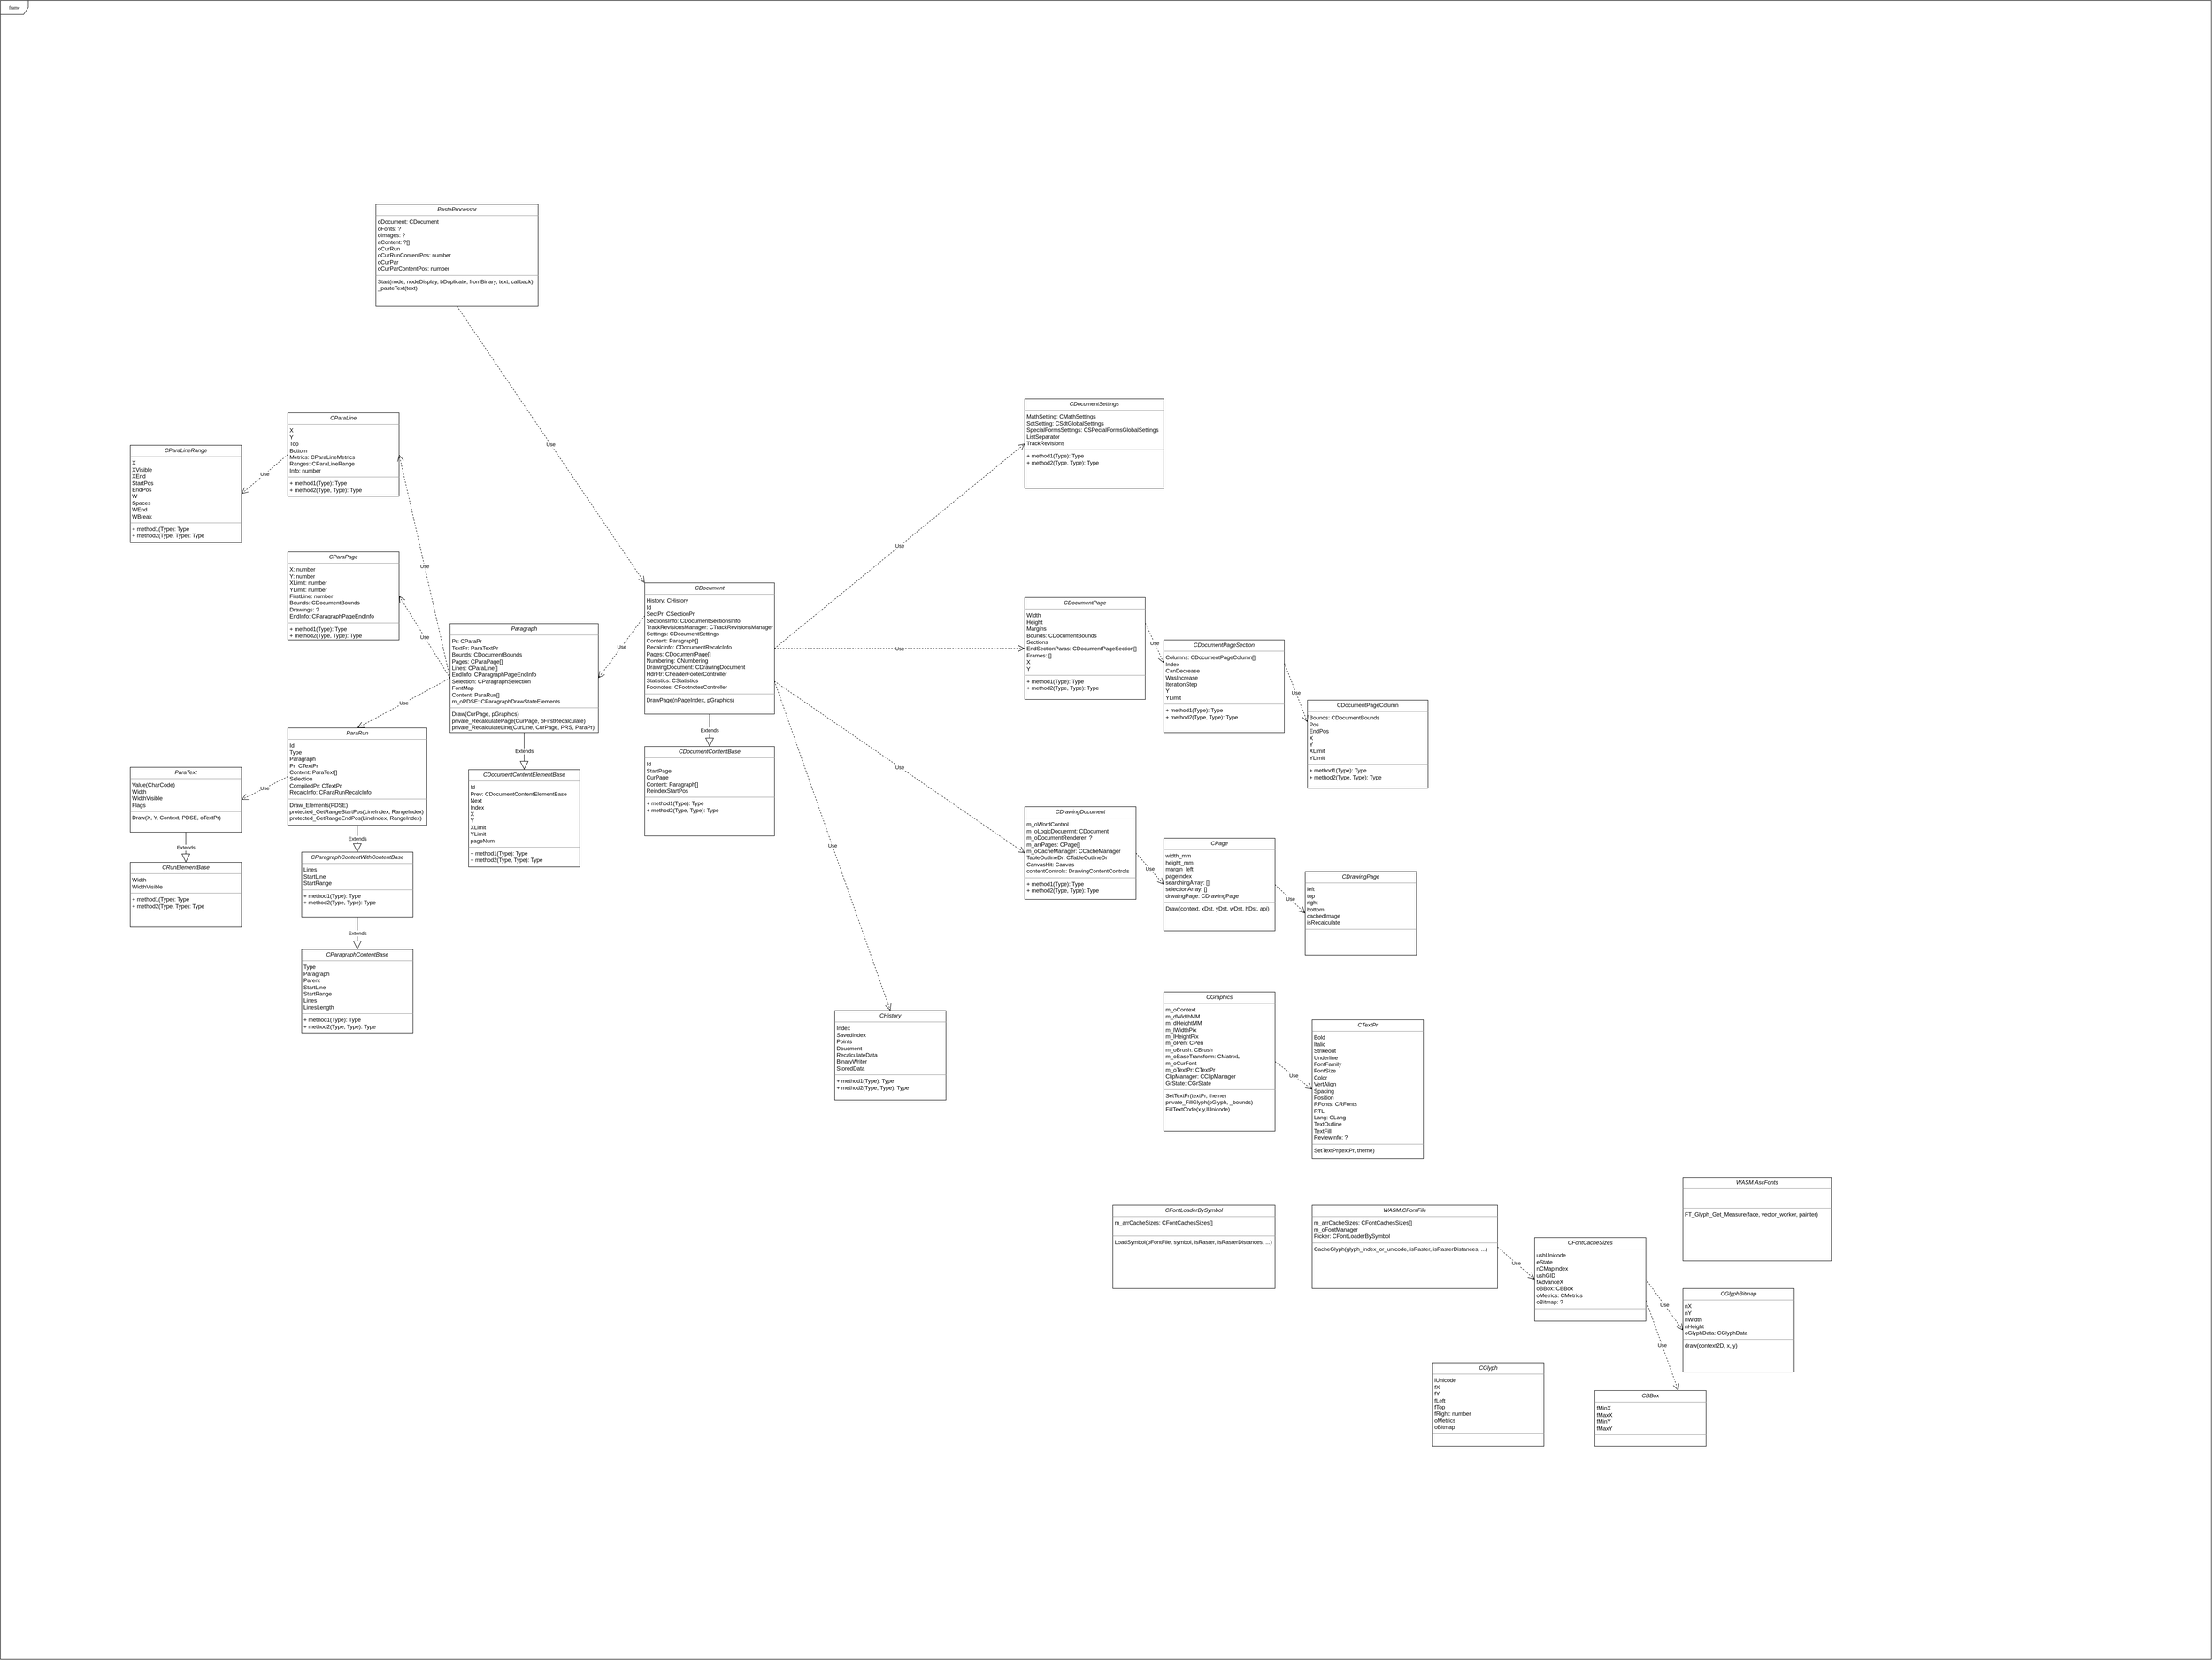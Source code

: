 <mxfile version="17.4.6" type="github">
  <diagram name="Page-1" id="c4acf3e9-155e-7222-9cf6-157b1a14988f">
    <mxGraphModel dx="885" dy="2778" grid="1" gridSize="10" guides="1" tooltips="1" connect="1" arrows="1" fold="1" page="1" pageScale="1" pageWidth="850" pageHeight="1100" background="none" math="0" shadow="0">
      <root>
        <mxCell id="0" />
        <mxCell id="1" parent="0" />
        <mxCell id="17acba5748e5396b-1" value="frame" style="shape=umlFrame;whiteSpace=wrap;html=1;rounded=0;shadow=0;comic=0;labelBackgroundColor=none;strokeWidth=1;fontFamily=Verdana;fontSize=10;align=center;" parent="1" vertex="1">
          <mxGeometry x="40" y="-1660" width="4770" height="3580" as="geometry" />
        </mxCell>
        <mxCell id="5d2195bd80daf111-18" value="&lt;p style=&quot;margin: 0px ; margin-top: 4px ; text-align: center&quot;&gt;&lt;i&gt;ParaRun&lt;/i&gt;&lt;br&gt;&lt;/p&gt;&lt;hr size=&quot;1&quot;&gt;&lt;p style=&quot;margin: 0px ; margin-left: 4px&quot;&gt;Id&lt;br&gt;&lt;/p&gt;&lt;p style=&quot;margin: 0px ; margin-left: 4px&quot;&gt;Type&lt;br&gt;&lt;/p&gt;&lt;p style=&quot;margin: 0px ; margin-left: 4px&quot;&gt;Paragraph&lt;br&gt;&lt;/p&gt;&lt;p style=&quot;margin: 0px ; margin-left: 4px&quot;&gt;Pr:&amp;nbsp;CTextPr&lt;br&gt;&lt;/p&gt;&lt;p style=&quot;margin: 0px ; margin-left: 4px&quot;&gt;Content:&amp;nbsp;ParaText[]&lt;br&gt;&lt;/p&gt;&lt;p style=&quot;margin: 0px ; margin-left: 4px&quot;&gt;Selection&lt;br&gt;&lt;/p&gt;&lt;p style=&quot;margin: 0px ; margin-left: 4px&quot;&gt;CompiledPr:&amp;nbsp;CTextPr&lt;br&gt;&lt;/p&gt;&lt;p style=&quot;margin: 0px ; margin-left: 4px&quot;&gt;RecalcInfo:&amp;nbsp;CParaRunRecalcInfo&lt;br&gt;&lt;/p&gt;&lt;hr size=&quot;1&quot;&gt;&lt;p style=&quot;margin: 0px ; margin-left: 4px&quot;&gt;Draw_Elements(PDSE)&lt;br&gt;&lt;/p&gt;&lt;p style=&quot;margin: 0px ; margin-left: 4px&quot;&gt;protected_GetRangeStartPos(LineIndex, RangeIndex)&lt;br&gt;&lt;/p&gt;&lt;p style=&quot;margin: 0px ; margin-left: 4px&quot;&gt;protected_GetRangeEndPos(LineIndex, RangeIndex)&lt;br&gt;&lt;/p&gt;" style="verticalAlign=top;align=left;overflow=fill;fontSize=12;fontFamily=Helvetica;html=1;rounded=0;shadow=0;comic=0;labelBackgroundColor=none;strokeWidth=1" parent="1" vertex="1">
          <mxGeometry x="660" y="-90" width="300" height="210" as="geometry" />
        </mxCell>
        <mxCell id="5d2195bd80daf111-19" value="&lt;p style=&quot;margin: 0px ; margin-top: 4px ; text-align: center&quot;&gt;&lt;i&gt;CParagraphContentWithContentBase&lt;/i&gt;&lt;br&gt;&lt;/p&gt;&lt;hr size=&quot;1&quot;&gt;&lt;p style=&quot;margin: 0px ; margin-left: 4px&quot;&gt;Lines&lt;br&gt;&lt;/p&gt;&lt;p style=&quot;margin: 0px ; margin-left: 4px&quot;&gt;StartLine&lt;br&gt;&lt;/p&gt;&lt;p style=&quot;margin: 0px ; margin-left: 4px&quot;&gt;StartRange&lt;br&gt;&lt;/p&gt;&lt;hr size=&quot;1&quot;&gt;&lt;p style=&quot;margin: 0px ; margin-left: 4px&quot;&gt;+ method1(Type): Type&lt;br&gt;+ method2(Type, Type): Type&lt;/p&gt;" style="verticalAlign=top;align=left;overflow=fill;fontSize=12;fontFamily=Helvetica;html=1;rounded=0;shadow=0;comic=0;labelBackgroundColor=none;strokeWidth=1" parent="1" vertex="1">
          <mxGeometry x="690" y="178" width="240" height="140" as="geometry" />
        </mxCell>
        <mxCell id="5d2195bd80daf111-20" value="&lt;p style=&quot;margin: 0px ; margin-top: 4px ; text-align: center&quot;&gt;&lt;i&gt;CParagraphContentBase&lt;/i&gt;&lt;br&gt;&lt;/p&gt;&lt;hr size=&quot;1&quot;&gt;&lt;p style=&quot;margin: 0px ; margin-left: 4px&quot;&gt;Type&lt;/p&gt;&lt;p style=&quot;margin: 0px ; margin-left: 4px&quot;&gt;Paragraph&lt;/p&gt;&lt;p style=&quot;margin: 0px ; margin-left: 4px&quot;&gt;Parent&lt;/p&gt;&lt;p style=&quot;margin: 0px ; margin-left: 4px&quot;&gt;StartLine&lt;/p&gt;&lt;p style=&quot;margin: 0px ; margin-left: 4px&quot;&gt;StartRange&lt;/p&gt;&lt;p style=&quot;margin: 0px ; margin-left: 4px&quot;&gt;Lines&lt;/p&gt;&lt;p style=&quot;margin: 0px ; margin-left: 4px&quot;&gt;LinesLength&lt;br&gt;&lt;/p&gt;&lt;hr size=&quot;1&quot;&gt;&lt;p style=&quot;margin: 0px ; margin-left: 4px&quot;&gt;+ method1(Type): Type&lt;br&gt;+ method2(Type, Type): Type&lt;/p&gt;" style="verticalAlign=top;align=left;overflow=fill;fontSize=12;fontFamily=Helvetica;html=1;rounded=0;shadow=0;comic=0;labelBackgroundColor=none;strokeWidth=1" parent="1" vertex="1">
          <mxGeometry x="690" y="388" width="240" height="180" as="geometry" />
        </mxCell>
        <mxCell id="rOIFRHe8VLQ3YzvAQcVB-1" value="Extends" style="endArrow=block;endSize=16;endFill=0;html=1;rounded=0;exitX=0.5;exitY=1;exitDx=0;exitDy=0;" parent="1" source="5d2195bd80daf111-19" target="5d2195bd80daf111-20" edge="1">
          <mxGeometry width="160" relative="1" as="geometry">
            <mxPoint x="770" y="338" as="sourcePoint" />
            <mxPoint x="930" y="338" as="targetPoint" />
          </mxGeometry>
        </mxCell>
        <mxCell id="rOIFRHe8VLQ3YzvAQcVB-2" value="Extends" style="endArrow=block;endSize=16;endFill=0;html=1;rounded=0;exitX=0.5;exitY=1;exitDx=0;exitDy=0;entryX=0.5;entryY=0;entryDx=0;entryDy=0;" parent="1" source="5d2195bd80daf111-18" target="5d2195bd80daf111-19" edge="1">
          <mxGeometry width="160" relative="1" as="geometry">
            <mxPoint x="790" y="328" as="sourcePoint" />
            <mxPoint x="790" y="398" as="targetPoint" />
          </mxGeometry>
        </mxCell>
        <mxCell id="QSOAwk3Hs2mggnhzZddL-1" value="&lt;p style=&quot;margin: 0px ; margin-top: 4px ; text-align: center&quot;&gt;&lt;i&gt;CDocument&lt;/i&gt;&lt;br&gt;&lt;/p&gt;&lt;hr size=&quot;1&quot;&gt;&lt;p style=&quot;margin: 0px ; margin-left: 4px&quot;&gt;History: CHistory&lt;br&gt;&lt;/p&gt;&lt;p style=&quot;margin: 0px ; margin-left: 4px&quot;&gt;Id&lt;br&gt;&lt;/p&gt;&lt;p style=&quot;margin: 0px ; margin-left: 4px&quot;&gt;SectPr: CSectionPr&lt;br&gt;&lt;/p&gt;&lt;p style=&quot;margin: 0px ; margin-left: 4px&quot;&gt;SectionsInfo: CDocumentSectionsInfo&lt;br&gt;&lt;/p&gt;&lt;p style=&quot;margin: 0px ; margin-left: 4px&quot;&gt;TrackRevisionsManager: CTrackRevisionsManager&lt;br&gt;&lt;/p&gt;&lt;p style=&quot;margin: 0px ; margin-left: 4px&quot;&gt;Settings: CDocumentSettings&lt;br&gt;&lt;/p&gt;&lt;p style=&quot;margin: 0px ; margin-left: 4px&quot;&gt;Content: Paragraph[]&lt;/p&gt;&lt;p style=&quot;margin: 0px ; margin-left: 4px&quot;&gt;RecalcInfo: CDocumentRecalcInfo&lt;br&gt;Pages: CDocumentPage[]&lt;/p&gt;&lt;p style=&quot;margin: 0px ; margin-left: 4px&quot;&gt;Numbering: CNumbering&lt;/p&gt;&lt;p style=&quot;margin: 0px ; margin-left: 4px&quot;&gt;DrawingDocument:&amp;nbsp;CDrawingDocument&lt;/p&gt;&lt;p style=&quot;margin: 0px ; margin-left: 4px&quot;&gt;HdrFtr: CheaderFooterController&lt;/p&gt;&lt;p style=&quot;margin: 0px ; margin-left: 4px&quot;&gt;Statistics: CStatistics&lt;br&gt;Footnotes: CFootnotesController&lt;/p&gt;&lt;hr size=&quot;1&quot;&gt;&lt;p style=&quot;margin: 0px ; margin-left: 4px&quot;&gt;DrawPage(nPageIndex, pGraphics)&lt;br&gt;&lt;/p&gt;" style="verticalAlign=top;align=left;overflow=fill;fontSize=12;fontFamily=Helvetica;html=1;rounded=0;shadow=0;comic=0;labelBackgroundColor=none;strokeWidth=1" parent="1" vertex="1">
          <mxGeometry x="1430" y="-403" width="280" height="283" as="geometry" />
        </mxCell>
        <mxCell id="QSOAwk3Hs2mggnhzZddL-2" value="&lt;p style=&quot;margin: 0px ; margin-top: 4px ; text-align: center&quot;&gt;&lt;i&gt;CDocumentContentBase&lt;/i&gt;&lt;br&gt;&lt;/p&gt;&lt;hr size=&quot;1&quot;&gt;&lt;p style=&quot;margin: 0px ; margin-left: 4px&quot;&gt;Id&lt;/p&gt;&lt;p style=&quot;margin: 0px ; margin-left: 4px&quot;&gt;StartPage&lt;/p&gt;&lt;p style=&quot;margin: 0px ; margin-left: 4px&quot;&gt;CurPage&lt;/p&gt;&lt;p style=&quot;margin: 0px ; margin-left: 4px&quot;&gt;Content: Paragraph[]&lt;/p&gt;&lt;p style=&quot;margin: 0px ; margin-left: 4px&quot;&gt;ReindexStartPos&lt;/p&gt;&lt;hr size=&quot;1&quot;&gt;&lt;p style=&quot;margin: 0px ; margin-left: 4px&quot;&gt;+ method1(Type): Type&lt;br&gt;+ method2(Type, Type): Type&lt;/p&gt;" style="verticalAlign=top;align=left;overflow=fill;fontSize=12;fontFamily=Helvetica;html=1;rounded=0;shadow=0;comic=0;labelBackgroundColor=none;strokeWidth=1" parent="1" vertex="1">
          <mxGeometry x="1430" y="-50" width="280" height="193" as="geometry" />
        </mxCell>
        <mxCell id="QSOAwk3Hs2mggnhzZddL-3" value="&lt;p style=&quot;margin: 0px ; margin-top: 4px ; text-align: center&quot;&gt;&lt;i&gt;CDocumentSettings&lt;/i&gt;&lt;br&gt;&lt;/p&gt;&lt;hr size=&quot;1&quot;&gt;&lt;p style=&quot;margin: 0px ; margin-left: 4px&quot;&gt;MathSetting: CMathSettings&lt;/p&gt;&lt;p style=&quot;margin: 0px ; margin-left: 4px&quot;&gt;SdtSetting: CSdtGlobalSettings&lt;/p&gt;&lt;p style=&quot;margin: 0px ; margin-left: 4px&quot;&gt;SpecialFormsSettings: CSPecialFormsGlobalSettings&lt;/p&gt;&lt;p style=&quot;margin: 0px ; margin-left: 4px&quot;&gt;ListSeparator&lt;/p&gt;&lt;p style=&quot;margin: 0px ; margin-left: 4px&quot;&gt;TrackRevisions&lt;/p&gt;&lt;hr size=&quot;1&quot;&gt;&lt;p style=&quot;margin: 0px ; margin-left: 4px&quot;&gt;+ method1(Type): Type&lt;br&gt;+ method2(Type, Type): Type&lt;/p&gt;" style="verticalAlign=top;align=left;overflow=fill;fontSize=12;fontFamily=Helvetica;html=1;rounded=0;shadow=0;comic=0;labelBackgroundColor=none;strokeWidth=1" parent="1" vertex="1">
          <mxGeometry x="2250" y="-800" width="300" height="193" as="geometry" />
        </mxCell>
        <mxCell id="QSOAwk3Hs2mggnhzZddL-4" value="Extends" style="endArrow=block;endSize=16;endFill=0;html=1;rounded=0;exitX=0.5;exitY=1;exitDx=0;exitDy=0;" parent="1" source="QSOAwk3Hs2mggnhzZddL-1" target="QSOAwk3Hs2mggnhzZddL-2" edge="1">
          <mxGeometry width="160" relative="1" as="geometry">
            <mxPoint x="1260" y="-200" as="sourcePoint" />
            <mxPoint x="1260" y="-125" as="targetPoint" />
          </mxGeometry>
        </mxCell>
        <mxCell id="QSOAwk3Hs2mggnhzZddL-5" value="Use" style="endArrow=open;endSize=12;dashed=1;html=1;rounded=0;exitX=1;exitY=0.5;exitDx=0;exitDy=0;entryX=0;entryY=0.5;entryDx=0;entryDy=0;" parent="1" source="QSOAwk3Hs2mggnhzZddL-1" target="QSOAwk3Hs2mggnhzZddL-3" edge="1">
          <mxGeometry width="160" relative="1" as="geometry">
            <mxPoint x="1690" y="-310" as="sourcePoint" />
            <mxPoint x="1850" y="-310" as="targetPoint" />
          </mxGeometry>
        </mxCell>
        <mxCell id="QSOAwk3Hs2mggnhzZddL-6" value="&lt;p style=&quot;margin: 0px ; margin-top: 4px ; text-align: center&quot;&gt;&lt;i&gt;Paragraph&lt;/i&gt;&lt;br&gt;&lt;/p&gt;&lt;hr size=&quot;1&quot;&gt;&lt;p style=&quot;margin: 0px ; margin-left: 4px&quot;&gt;Pr: CParaPr&lt;br&gt;TextPr: ParaTextPr&lt;/p&gt;&lt;p style=&quot;margin: 0px ; margin-left: 4px&quot;&gt;Bounds: CDocumentBounds&lt;/p&gt;&lt;p style=&quot;margin: 0px ; margin-left: 4px&quot;&gt;Pages:&amp;nbsp;CParaPage[]&lt;/p&gt;&lt;p style=&quot;margin: 0px ; margin-left: 4px&quot;&gt;Lines:&amp;nbsp;CParaLine[]&lt;/p&gt;&lt;p style=&quot;margin: 0px ; margin-left: 4px&quot;&gt;EndInfo: CParagraphPageEndInfo&lt;/p&gt;&lt;p style=&quot;margin: 0px ; margin-left: 4px&quot;&gt;Selection: CParagraphSelection&lt;br&gt;FontMap&lt;/p&gt;&lt;p style=&quot;margin: 0px ; margin-left: 4px&quot;&gt;Content: ParaRun[]&lt;br&gt;&lt;/p&gt;&lt;p style=&quot;margin: 0px ; margin-left: 4px&quot;&gt;m_oPDSE:&amp;nbsp;CParagraphDrawStateElements&lt;br&gt;&lt;/p&gt;&lt;hr size=&quot;1&quot;&gt;&lt;p style=&quot;margin: 0px ; margin-left: 4px&quot;&gt;Draw(CurPage, pGraphics)&lt;/p&gt;&lt;p style=&quot;margin: 0px ; margin-left: 4px&quot;&gt;private_RecalculatePage(CurPage, bFirstRecalculate)&lt;br&gt;&lt;/p&gt;&lt;p style=&quot;margin: 0px ; margin-left: 4px&quot;&gt;private_RecalculateLine(CurLine, CurPage, PRS, ParaPr)&lt;br&gt;&lt;/p&gt;" style="verticalAlign=top;align=left;overflow=fill;fontSize=12;fontFamily=Helvetica;html=1;rounded=0;shadow=0;comic=0;labelBackgroundColor=none;strokeWidth=1" parent="1" vertex="1">
          <mxGeometry x="1010" y="-315" width="320" height="235" as="geometry" />
        </mxCell>
        <mxCell id="QSOAwk3Hs2mggnhzZddL-7" value="Use" style="endArrow=open;endSize=12;dashed=1;html=1;rounded=0;exitX=0;exitY=0.5;exitDx=0;exitDy=0;entryX=0.5;entryY=0;entryDx=0;entryDy=0;" parent="1" source="QSOAwk3Hs2mggnhzZddL-6" target="5d2195bd80daf111-18" edge="1">
          <mxGeometry width="160" relative="1" as="geometry">
            <mxPoint x="1400" y="33.5" as="sourcePoint" />
            <mxPoint x="1650" y="-93.5" as="targetPoint" />
          </mxGeometry>
        </mxCell>
        <mxCell id="QSOAwk3Hs2mggnhzZddL-8" value="Use" style="endArrow=open;endSize=12;dashed=1;html=1;rounded=0;exitX=0;exitY=0.25;exitDx=0;exitDy=0;entryX=1;entryY=0.5;entryDx=0;entryDy=0;" parent="1" source="QSOAwk3Hs2mggnhzZddL-1" target="QSOAwk3Hs2mggnhzZddL-6" edge="1">
          <mxGeometry width="160" relative="1" as="geometry">
            <mxPoint x="980" y="-107" as="sourcePoint" />
            <mxPoint x="980" y="-63" as="targetPoint" />
          </mxGeometry>
        </mxCell>
        <mxCell id="QSOAwk3Hs2mggnhzZddL-9" value="&lt;p style=&quot;margin: 0px ; margin-top: 4px ; text-align: center&quot;&gt;&lt;i&gt;CDocumentPage&lt;/i&gt;&lt;br&gt;&lt;/p&gt;&lt;hr size=&quot;1&quot;&gt;&lt;p style=&quot;margin: 0px ; margin-left: 4px&quot;&gt;Width&lt;/p&gt;&lt;p style=&quot;margin: 0px ; margin-left: 4px&quot;&gt;Height&lt;/p&gt;&lt;p style=&quot;margin: 0px ; margin-left: 4px&quot;&gt;Margins&lt;/p&gt;&lt;p style=&quot;margin: 0px ; margin-left: 4px&quot;&gt;Bounds: CDocumentBounds&lt;/p&gt;&lt;p style=&quot;margin: 0px ; margin-left: 4px&quot;&gt;Sections&lt;/p&gt;&lt;p style=&quot;margin: 0px ; margin-left: 4px&quot;&gt;EndSectionParas: CDocumentPageSection[]&lt;/p&gt;&lt;p style=&quot;margin: 0px ; margin-left: 4px&quot;&gt;Frames: []&lt;/p&gt;&lt;p style=&quot;margin: 0px ; margin-left: 4px&quot;&gt;X&lt;/p&gt;&lt;p style=&quot;margin: 0px ; margin-left: 4px&quot;&gt;Y&lt;/p&gt;&lt;hr size=&quot;1&quot;&gt;&lt;p style=&quot;margin: 0px ; margin-left: 4px&quot;&gt;+ method1(Type): Type&lt;br&gt;+ method2(Type, Type): Type&lt;/p&gt;" style="verticalAlign=top;align=left;overflow=fill;fontSize=12;fontFamily=Helvetica;html=1;rounded=0;shadow=0;comic=0;labelBackgroundColor=none;strokeWidth=1" parent="1" vertex="1">
          <mxGeometry x="2250" y="-371.5" width="260" height="220" as="geometry" />
        </mxCell>
        <mxCell id="QSOAwk3Hs2mggnhzZddL-10" value="Use" style="endArrow=open;endSize=12;dashed=1;html=1;rounded=0;exitX=1;exitY=0.5;exitDx=0;exitDy=0;" parent="1" source="QSOAwk3Hs2mggnhzZddL-1" target="QSOAwk3Hs2mggnhzZddL-9" edge="1">
          <mxGeometry width="160" relative="1" as="geometry">
            <mxPoint x="1720" y="-251.5" as="sourcePoint" />
            <mxPoint x="1930" y="-503.5" as="targetPoint" />
          </mxGeometry>
        </mxCell>
        <mxCell id="QSOAwk3Hs2mggnhzZddL-11" value="&lt;p style=&quot;margin: 0px ; margin-top: 4px ; text-align: center&quot;&gt;&lt;i&gt;CDocumentPageSection&lt;/i&gt;&lt;br&gt;&lt;/p&gt;&lt;hr size=&quot;1&quot;&gt;&lt;p style=&quot;margin: 0px ; margin-left: 4px&quot;&gt;Columns: CDocumentPageColumn[]&lt;br&gt;Index&lt;/p&gt;&lt;p style=&quot;margin: 0px ; margin-left: 4px&quot;&gt;CanDecrease&lt;br&gt;WasIncrease&lt;br&gt;IterationStep&lt;br&gt;Y&lt;/p&gt;&lt;p style=&quot;margin: 0px ; margin-left: 4px&quot;&gt;YLimit&lt;/p&gt;&lt;hr size=&quot;1&quot;&gt;&lt;p style=&quot;margin: 0px ; margin-left: 4px&quot;&gt;+ method1(Type): Type&lt;br&gt;+ method2(Type, Type): Type&lt;/p&gt;" style="verticalAlign=top;align=left;overflow=fill;fontSize=12;fontFamily=Helvetica;html=1;rounded=0;shadow=0;comic=0;labelBackgroundColor=none;strokeWidth=1" parent="1" vertex="1">
          <mxGeometry x="2550" y="-280" width="260" height="200" as="geometry" />
        </mxCell>
        <mxCell id="QSOAwk3Hs2mggnhzZddL-12" value="Use" style="endArrow=open;endSize=12;dashed=1;html=1;rounded=0;exitX=1;exitY=0.25;exitDx=0;exitDy=0;entryX=0;entryY=0.25;entryDx=0;entryDy=0;" parent="1" source="QSOAwk3Hs2mggnhzZddL-9" target="QSOAwk3Hs2mggnhzZddL-11" edge="1">
          <mxGeometry width="160" relative="1" as="geometry">
            <mxPoint x="1720" y="-251.5" as="sourcePoint" />
            <mxPoint x="1930" y="-238.221" as="targetPoint" />
          </mxGeometry>
        </mxCell>
        <mxCell id="QSOAwk3Hs2mggnhzZddL-13" value="&lt;p style=&quot;margin: 0px ; margin-top: 4px ; text-align: center&quot;&gt;&lt;span style=&quot;text-align: left&quot;&gt;CDocumentPageColumn&lt;/span&gt;&lt;br&gt;&lt;/p&gt;&lt;hr size=&quot;1&quot;&gt;&lt;p style=&quot;margin: 0px ; margin-left: 4px&quot;&gt;Bounds: CDocumentBounds&lt;br&gt;Pos&lt;br&gt;EndPos&lt;br&gt;X&lt;/p&gt;&lt;p style=&quot;margin: 0px ; margin-left: 4px&quot;&gt;Y&lt;/p&gt;&lt;p style=&quot;margin: 0px ; margin-left: 4px&quot;&gt;XLimit&lt;br&gt;YLimit&lt;/p&gt;&lt;hr size=&quot;1&quot;&gt;&lt;p style=&quot;margin: 0px ; margin-left: 4px&quot;&gt;+ method1(Type): Type&lt;br&gt;+ method2(Type, Type): Type&lt;/p&gt;" style="verticalAlign=top;align=left;overflow=fill;fontSize=12;fontFamily=Helvetica;html=1;rounded=0;shadow=0;comic=0;labelBackgroundColor=none;strokeWidth=1" parent="1" vertex="1">
          <mxGeometry x="2860" y="-150" width="260" height="190" as="geometry" />
        </mxCell>
        <mxCell id="QSOAwk3Hs2mggnhzZddL-14" value="Use" style="endArrow=open;endSize=12;dashed=1;html=1;rounded=0;exitX=1;exitY=0.25;exitDx=0;exitDy=0;entryX=0;entryY=0.25;entryDx=0;entryDy=0;" parent="1" source="QSOAwk3Hs2mggnhzZddL-11" target="QSOAwk3Hs2mggnhzZddL-13" edge="1">
          <mxGeometry width="160" relative="1" as="geometry">
            <mxPoint x="2060" y="-120" as="sourcePoint" />
            <mxPoint x="2060" y="-40" as="targetPoint" />
          </mxGeometry>
        </mxCell>
        <mxCell id="QSOAwk3Hs2mggnhzZddL-15" value="&lt;p style=&quot;margin: 0px ; margin-top: 4px ; text-align: center&quot;&gt;&lt;i&gt;CHistory&lt;/i&gt;&lt;br&gt;&lt;/p&gt;&lt;hr size=&quot;1&quot;&gt;&lt;p style=&quot;margin: 0px ; margin-left: 4px&quot;&gt;Index&lt;/p&gt;&lt;p style=&quot;margin: 0px ; margin-left: 4px&quot;&gt;SavedIndex&lt;/p&gt;&lt;p style=&quot;margin: 0px ; margin-left: 4px&quot;&gt;Points&lt;/p&gt;&lt;p style=&quot;margin: 0px ; margin-left: 4px&quot;&gt;Doucment&lt;br&gt;RecalculateData&lt;/p&gt;&lt;p style=&quot;margin: 0px ; margin-left: 4px&quot;&gt;BinaryWriter&lt;/p&gt;&lt;p style=&quot;margin: 0px ; margin-left: 4px&quot;&gt;StoredData&lt;/p&gt;&lt;hr size=&quot;1&quot;&gt;&lt;p style=&quot;margin: 0px ; margin-left: 4px&quot;&gt;+ method1(Type): Type&lt;br&gt;+ method2(Type, Type): Type&lt;/p&gt;" style="verticalAlign=top;align=left;overflow=fill;fontSize=12;fontFamily=Helvetica;html=1;rounded=0;shadow=0;comic=0;labelBackgroundColor=none;strokeWidth=1" parent="1" vertex="1">
          <mxGeometry x="1840" y="520" width="240" height="193" as="geometry" />
        </mxCell>
        <mxCell id="QSOAwk3Hs2mggnhzZddL-16" value="Use" style="endArrow=open;endSize=12;dashed=1;html=1;rounded=0;exitX=1;exitY=0.75;exitDx=0;exitDy=0;entryX=0.5;entryY=0;entryDx=0;entryDy=0;" parent="1" source="QSOAwk3Hs2mggnhzZddL-1" target="QSOAwk3Hs2mggnhzZddL-15" edge="1">
          <mxGeometry width="160" relative="1" as="geometry">
            <mxPoint x="1720" y="-251.5" as="sourcePoint" />
            <mxPoint x="2260" y="-242.231" as="targetPoint" />
          </mxGeometry>
        </mxCell>
        <mxCell id="QSOAwk3Hs2mggnhzZddL-17" value="&lt;p style=&quot;margin: 0px ; margin-top: 4px ; text-align: center&quot;&gt;&lt;i&gt;CDocumentContentElementBase&lt;/i&gt;&lt;br&gt;&lt;/p&gt;&lt;hr size=&quot;1&quot;&gt;&lt;p style=&quot;margin: 0px ; margin-left: 4px&quot;&gt;Id&lt;/p&gt;&lt;p style=&quot;margin: 0px ; margin-left: 4px&quot;&gt;Prev: CDocumentContentElementBase&lt;/p&gt;&lt;p style=&quot;margin: 0px ; margin-left: 4px&quot;&gt;Next&lt;/p&gt;&lt;p style=&quot;margin: 0px ; margin-left: 4px&quot;&gt;Index&lt;/p&gt;&lt;p style=&quot;margin: 0px ; margin-left: 4px&quot;&gt;X&lt;/p&gt;&lt;p style=&quot;margin: 0px ; margin-left: 4px&quot;&gt;Y&lt;/p&gt;&lt;p style=&quot;margin: 0px ; margin-left: 4px&quot;&gt;XLimit&lt;br&gt;YLimit&lt;br&gt;pageNum&lt;/p&gt;&lt;hr size=&quot;1&quot;&gt;&lt;p style=&quot;margin: 0px ; margin-left: 4px&quot;&gt;+ method1(Type): Type&lt;br&gt;+ method2(Type, Type): Type&lt;/p&gt;" style="verticalAlign=top;align=left;overflow=fill;fontSize=12;fontFamily=Helvetica;html=1;rounded=0;shadow=0;comic=0;labelBackgroundColor=none;strokeWidth=1" parent="1" vertex="1">
          <mxGeometry x="1050" width="240" height="210" as="geometry" />
        </mxCell>
        <mxCell id="QSOAwk3Hs2mggnhzZddL-19" value="Extends" style="endArrow=block;endSize=16;endFill=0;html=1;rounded=0;exitX=0.5;exitY=1;exitDx=0;exitDy=0;entryX=0.5;entryY=0;entryDx=0;entryDy=0;" parent="1" source="QSOAwk3Hs2mggnhzZddL-6" target="QSOAwk3Hs2mggnhzZddL-17" edge="1">
          <mxGeometry width="160" relative="1" as="geometry">
            <mxPoint x="610" y="398" as="sourcePoint" />
            <mxPoint x="610" y="473" as="targetPoint" />
          </mxGeometry>
        </mxCell>
        <mxCell id="QSOAwk3Hs2mggnhzZddL-20" value="&lt;p style=&quot;margin: 0px ; margin-top: 4px ; text-align: center&quot;&gt;&lt;i&gt;ParaText&lt;/i&gt;&lt;br&gt;&lt;/p&gt;&lt;hr size=&quot;1&quot;&gt;&lt;p style=&quot;margin: 0px ; margin-left: 4px&quot;&gt;Value(CharCode)&lt;/p&gt;&lt;p style=&quot;margin: 0px ; margin-left: 4px&quot;&gt;Width&lt;/p&gt;&lt;p style=&quot;margin: 0px ; margin-left: 4px&quot;&gt;WidthVisible&lt;/p&gt;&lt;p style=&quot;margin: 0px ; margin-left: 4px&quot;&gt;Flags&lt;/p&gt;&lt;hr size=&quot;1&quot;&gt;&lt;p style=&quot;margin: 0px ; margin-left: 4px&quot;&gt;Draw(X, Y, Context, PDSE, oTextPr)&lt;br&gt;&lt;/p&gt;" style="verticalAlign=top;align=left;overflow=fill;fontSize=12;fontFamily=Helvetica;html=1;rounded=0;shadow=0;comic=0;labelBackgroundColor=none;strokeWidth=1" parent="1" vertex="1">
          <mxGeometry x="320" y="-5" width="240" height="140" as="geometry" />
        </mxCell>
        <mxCell id="QSOAwk3Hs2mggnhzZddL-21" value="Use" style="endArrow=open;endSize=12;dashed=1;html=1;rounded=0;exitX=0;exitY=0.5;exitDx=0;exitDy=0;entryX=1;entryY=0.5;entryDx=0;entryDy=0;" parent="1" source="5d2195bd80daf111-18" target="QSOAwk3Hs2mggnhzZddL-20" edge="1">
          <mxGeometry width="160" relative="1" as="geometry">
            <mxPoint x="1020" y="-200" as="sourcePoint" />
            <mxPoint x="790" y="-80" as="targetPoint" />
          </mxGeometry>
        </mxCell>
        <mxCell id="QSOAwk3Hs2mggnhzZddL-22" value="&lt;p style=&quot;margin: 0px ; margin-top: 4px ; text-align: center&quot;&gt;&lt;i&gt;CRunElementBase&lt;/i&gt;&lt;br&gt;&lt;/p&gt;&lt;hr size=&quot;1&quot;&gt;&lt;p style=&quot;margin: 0px ; margin-left: 4px&quot;&gt;Width&lt;/p&gt;&lt;p style=&quot;margin: 0px ; margin-left: 4px&quot;&gt;WidthVisible&lt;/p&gt;&lt;hr size=&quot;1&quot;&gt;&lt;p style=&quot;margin: 0px ; margin-left: 4px&quot;&gt;+ method1(Type): Type&lt;br&gt;+ method2(Type, Type): Type&lt;/p&gt;" style="verticalAlign=top;align=left;overflow=fill;fontSize=12;fontFamily=Helvetica;html=1;rounded=0;shadow=0;comic=0;labelBackgroundColor=none;strokeWidth=1" parent="1" vertex="1">
          <mxGeometry x="320" y="200" width="240" height="140" as="geometry" />
        </mxCell>
        <mxCell id="QSOAwk3Hs2mggnhzZddL-23" value="Extends" style="endArrow=block;endSize=16;endFill=0;html=1;rounded=0;exitX=0.5;exitY=1;exitDx=0;exitDy=0;entryX=0.5;entryY=0;entryDx=0;entryDy=0;" parent="1" source="QSOAwk3Hs2mggnhzZddL-20" target="QSOAwk3Hs2mggnhzZddL-22" edge="1">
          <mxGeometry width="160" relative="1" as="geometry">
            <mxPoint x="790" y="113.0" as="sourcePoint" />
            <mxPoint x="790" y="188.0" as="targetPoint" />
          </mxGeometry>
        </mxCell>
        <mxCell id="wHYKikQoW4iuVWBCDagg-1" value="&lt;p style=&quot;margin: 0px ; margin-top: 4px ; text-align: center&quot;&gt;&lt;i&gt;CParaPage&lt;/i&gt;&lt;br&gt;&lt;/p&gt;&lt;hr size=&quot;1&quot;&gt;&lt;p style=&quot;margin: 0px ; margin-left: 4px&quot;&gt;X: number&lt;/p&gt;&lt;p style=&quot;margin: 0px ; margin-left: 4px&quot;&gt;Y: number&lt;/p&gt;&lt;p style=&quot;margin: 0px ; margin-left: 4px&quot;&gt;XLimit: number&lt;/p&gt;&lt;p style=&quot;margin: 0px ; margin-left: 4px&quot;&gt;YLimit: number&lt;/p&gt;&lt;p style=&quot;margin: 0px ; margin-left: 4px&quot;&gt;FirstLine: number&lt;/p&gt;&lt;p style=&quot;margin: 0px ; margin-left: 4px&quot;&gt;Bounds: CDocumentBounds&lt;/p&gt;&lt;p style=&quot;margin: 0px ; margin-left: 4px&quot;&gt;Drawings: ?&lt;/p&gt;&lt;p style=&quot;margin: 0px ; margin-left: 4px&quot;&gt;EndInfo: CParagraphPageEndInfo&lt;/p&gt;&lt;hr size=&quot;1&quot;&gt;&lt;p style=&quot;margin: 0px ; margin-left: 4px&quot;&gt;+ method1(Type): Type&lt;br&gt;+ method2(Type, Type): Type&lt;/p&gt;" style="verticalAlign=top;align=left;overflow=fill;fontSize=12;fontFamily=Helvetica;html=1;rounded=0;shadow=0;comic=0;labelBackgroundColor=none;strokeWidth=1" parent="1" vertex="1">
          <mxGeometry x="660" y="-470" width="240" height="190" as="geometry" />
        </mxCell>
        <mxCell id="wHYKikQoW4iuVWBCDagg-2" value="&lt;p style=&quot;margin: 0px ; margin-top: 4px ; text-align: center&quot;&gt;&lt;i&gt;CParaLine&lt;/i&gt;&lt;br&gt;&lt;/p&gt;&lt;hr size=&quot;1&quot;&gt;&lt;p style=&quot;margin: 0px ; margin-left: 4px&quot;&gt;X&lt;/p&gt;&lt;p style=&quot;margin: 0px ; margin-left: 4px&quot;&gt;Y&lt;/p&gt;&lt;p style=&quot;margin: 0px ; margin-left: 4px&quot;&gt;Top&lt;/p&gt;&lt;p style=&quot;margin: 0px ; margin-left: 4px&quot;&gt;Bottom&lt;/p&gt;&lt;p style=&quot;margin: 0px ; margin-left: 4px&quot;&gt;Metrics: CParaLineMetrics&lt;/p&gt;&lt;p style=&quot;margin: 0px ; margin-left: 4px&quot;&gt;Ranges:&amp;nbsp;CParaLineRange&lt;/p&gt;&lt;p style=&quot;margin: 0px ; margin-left: 4px&quot;&gt;Info: number&lt;/p&gt;&lt;hr size=&quot;1&quot;&gt;&lt;p style=&quot;margin: 0px ; margin-left: 4px&quot;&gt;+ method1(Type): Type&lt;br&gt;+ method2(Type, Type): Type&lt;/p&gt;" style="verticalAlign=top;align=left;overflow=fill;fontSize=12;fontFamily=Helvetica;html=1;rounded=0;shadow=0;comic=0;labelBackgroundColor=none;strokeWidth=1" parent="1" vertex="1">
          <mxGeometry x="660" y="-770" width="240" height="180" as="geometry" />
        </mxCell>
        <mxCell id="wHYKikQoW4iuVWBCDagg-3" value="Use" style="endArrow=open;endSize=12;dashed=1;html=1;rounded=0;exitX=0;exitY=0.5;exitDx=0;exitDy=0;entryX=1;entryY=0.5;entryDx=0;entryDy=0;" parent="1" source="QSOAwk3Hs2mggnhzZddL-6" target="wHYKikQoW4iuVWBCDagg-1" edge="1">
          <mxGeometry width="160" relative="1" as="geometry">
            <mxPoint x="1020" y="-200" as="sourcePoint" />
            <mxPoint x="790" y="-80" as="targetPoint" />
          </mxGeometry>
        </mxCell>
        <mxCell id="wHYKikQoW4iuVWBCDagg-4" value="Use" style="endArrow=open;endSize=12;dashed=1;html=1;rounded=0;entryX=1;entryY=0.5;entryDx=0;entryDy=0;exitX=0;exitY=0.5;exitDx=0;exitDy=0;" parent="1" source="QSOAwk3Hs2mggnhzZddL-6" target="wHYKikQoW4iuVWBCDagg-2" edge="1">
          <mxGeometry width="160" relative="1" as="geometry">
            <mxPoint x="1010" y="-220" as="sourcePoint" />
            <mxPoint x="910" y="-390" as="targetPoint" />
          </mxGeometry>
        </mxCell>
        <mxCell id="wHYKikQoW4iuVWBCDagg-5" value="&lt;p style=&quot;margin: 0px ; margin-top: 4px ; text-align: center&quot;&gt;&lt;i&gt;CDrawingDocument&lt;/i&gt;&lt;br&gt;&lt;/p&gt;&lt;hr size=&quot;1&quot;&gt;&lt;p style=&quot;margin: 0px ; margin-left: 4px&quot;&gt;m_oWordControl&lt;/p&gt;&lt;p style=&quot;margin: 0px ; margin-left: 4px&quot;&gt;m_oLogicDocuemnt: CDocument&lt;/p&gt;&lt;p style=&quot;margin: 0px ; margin-left: 4px&quot;&gt;m_oDocumentRenderer: ?&lt;/p&gt;&lt;p style=&quot;margin: 0px ; margin-left: 4px&quot;&gt;m_arrPages:&amp;nbsp;CPage[]&lt;/p&gt;&lt;p style=&quot;margin: 0px ; margin-left: 4px&quot;&gt;m_oCacheManager: CCacheManager&lt;/p&gt;&lt;p style=&quot;margin: 0px ; margin-left: 4px&quot;&gt;TableOutlineDr: CTableOutlineDr&lt;/p&gt;&lt;p style=&quot;margin: 0px ; margin-left: 4px&quot;&gt;CanvasHit: Canvas&lt;/p&gt;&lt;p style=&quot;margin: 0px ; margin-left: 4px&quot;&gt;contentControls: DrawingContentControls&lt;/p&gt;&lt;hr size=&quot;1&quot;&gt;&lt;p style=&quot;margin: 0px ; margin-left: 4px&quot;&gt;+ method1(Type): Type&lt;br&gt;+ method2(Type, Type): Type&lt;/p&gt;" style="verticalAlign=top;align=left;overflow=fill;fontSize=12;fontFamily=Helvetica;html=1;rounded=0;shadow=0;comic=0;labelBackgroundColor=none;strokeWidth=1" parent="1" vertex="1">
          <mxGeometry x="2250" y="80" width="240" height="200" as="geometry" />
        </mxCell>
        <mxCell id="wHYKikQoW4iuVWBCDagg-6" value="Use" style="endArrow=open;endSize=12;dashed=1;html=1;rounded=0;exitX=1;exitY=0.75;exitDx=0;exitDy=0;entryX=0;entryY=0.5;entryDx=0;entryDy=0;" parent="1" source="QSOAwk3Hs2mggnhzZddL-1" target="wHYKikQoW4iuVWBCDagg-5" edge="1">
          <mxGeometry width="160" relative="1" as="geometry">
            <mxPoint x="1720" y="-251.5" as="sourcePoint" />
            <mxPoint x="2260" y="-251.5" as="targetPoint" />
          </mxGeometry>
        </mxCell>
        <mxCell id="wHYKikQoW4iuVWBCDagg-7" value="&lt;p style=&quot;margin: 0px ; margin-top: 4px ; text-align: center&quot;&gt;&lt;i&gt;CPage&lt;/i&gt;&lt;br&gt;&lt;/p&gt;&lt;hr size=&quot;1&quot;&gt;&lt;p style=&quot;margin: 0px ; margin-left: 4px&quot;&gt;width_mm&lt;/p&gt;&lt;p style=&quot;margin: 0px ; margin-left: 4px&quot;&gt;height_mm&lt;/p&gt;&lt;p style=&quot;margin: 0px ; margin-left: 4px&quot;&gt;margin_left&lt;/p&gt;&lt;p style=&quot;margin: 0px ; margin-left: 4px&quot;&gt;pageIndex&lt;/p&gt;&lt;p style=&quot;margin: 0px ; margin-left: 4px&quot;&gt;searchingArray: []&lt;/p&gt;&lt;p style=&quot;margin: 0px ; margin-left: 4px&quot;&gt;selectionArray: []&lt;/p&gt;&lt;p style=&quot;margin: 0px ; margin-left: 4px&quot;&gt;drwaingPage: CDrawingPage&lt;/p&gt;&lt;hr size=&quot;1&quot;&gt;&lt;p style=&quot;margin: 0px ; margin-left: 4px&quot;&gt;Draw(context, xDst, yDst, wDst, hDst, api)&lt;/p&gt;" style="verticalAlign=top;align=left;overflow=fill;fontSize=12;fontFamily=Helvetica;html=1;rounded=0;shadow=0;comic=0;labelBackgroundColor=none;strokeWidth=1" parent="1" vertex="1">
          <mxGeometry x="2550" y="148" width="240" height="200" as="geometry" />
        </mxCell>
        <mxCell id="wHYKikQoW4iuVWBCDagg-8" value="Use" style="endArrow=open;endSize=12;dashed=1;html=1;rounded=0;exitX=1;exitY=0.5;exitDx=0;exitDy=0;entryX=0;entryY=0.5;entryDx=0;entryDy=0;" parent="1" source="wHYKikQoW4iuVWBCDagg-5" target="wHYKikQoW4iuVWBCDagg-7" edge="1">
          <mxGeometry width="160" relative="1" as="geometry">
            <mxPoint x="2520" y="-306.5" as="sourcePoint" />
            <mxPoint x="2560" y="-220" as="targetPoint" />
          </mxGeometry>
        </mxCell>
        <mxCell id="wHYKikQoW4iuVWBCDagg-9" value="&lt;p style=&quot;margin: 0px ; margin-top: 4px ; text-align: center&quot;&gt;&lt;i&gt;CDrawingPage&lt;/i&gt;&lt;br&gt;&lt;/p&gt;&lt;hr size=&quot;1&quot;&gt;&lt;p style=&quot;margin: 0px ; margin-left: 4px&quot;&gt;left&lt;/p&gt;&lt;p style=&quot;margin: 0px ; margin-left: 4px&quot;&gt;top&lt;/p&gt;&lt;p style=&quot;margin: 0px ; margin-left: 4px&quot;&gt;right&lt;/p&gt;&lt;p style=&quot;margin: 0px ; margin-left: 4px&quot;&gt;bottom&lt;/p&gt;&lt;p style=&quot;margin: 0px ; margin-left: 4px&quot;&gt;cachedImage&lt;/p&gt;&lt;p style=&quot;margin: 0px ; margin-left: 4px&quot;&gt;isRecalculate&lt;/p&gt;&lt;hr size=&quot;1&quot;&gt;&lt;p style=&quot;margin: 0px ; margin-left: 4px&quot;&gt;&lt;br&gt;&lt;/p&gt;" style="verticalAlign=top;align=left;overflow=fill;fontSize=12;fontFamily=Helvetica;html=1;rounded=0;shadow=0;comic=0;labelBackgroundColor=none;strokeWidth=1" parent="1" vertex="1">
          <mxGeometry x="2855" y="220" width="240" height="180" as="geometry" />
        </mxCell>
        <mxCell id="wHYKikQoW4iuVWBCDagg-15" value="Use" style="endArrow=open;endSize=12;dashed=1;html=1;rounded=0;exitX=1;exitY=0.5;exitDx=0;exitDy=0;entryX=0;entryY=0.5;entryDx=0;entryDy=0;" parent="1" source="wHYKikQoW4iuVWBCDagg-7" target="wHYKikQoW4iuVWBCDagg-9" edge="1">
          <mxGeometry width="160" relative="1" as="geometry">
            <mxPoint x="2500" y="208" as="sourcePoint" />
            <mxPoint x="2560" y="276" as="targetPoint" />
          </mxGeometry>
        </mxCell>
        <mxCell id="qkXgEpNMvEvncD83NuCU-1" value="&lt;p style=&quot;margin: 0px ; margin-top: 4px ; text-align: center&quot;&gt;&lt;i&gt;CParaLineRange&lt;/i&gt;&lt;br&gt;&lt;/p&gt;&lt;hr size=&quot;1&quot;&gt;&lt;p style=&quot;margin: 0px ; margin-left: 4px&quot;&gt;X&lt;/p&gt;&lt;p style=&quot;margin: 0px ; margin-left: 4px&quot;&gt;XVisible&lt;/p&gt;&lt;p style=&quot;margin: 0px ; margin-left: 4px&quot;&gt;XEnd&lt;/p&gt;&lt;p style=&quot;margin: 0px ; margin-left: 4px&quot;&gt;StartPos&lt;/p&gt;&lt;p style=&quot;margin: 0px ; margin-left: 4px&quot;&gt;EndPos&lt;/p&gt;&lt;p style=&quot;margin: 0px ; margin-left: 4px&quot;&gt;W&lt;/p&gt;&lt;p style=&quot;margin: 0px ; margin-left: 4px&quot;&gt;Spaces&lt;/p&gt;&lt;p style=&quot;margin: 0px ; margin-left: 4px&quot;&gt;WEnd&lt;/p&gt;&lt;p style=&quot;margin: 0px ; margin-left: 4px&quot;&gt;WBreak&lt;/p&gt;&lt;hr size=&quot;1&quot;&gt;&lt;p style=&quot;margin: 0px ; margin-left: 4px&quot;&gt;+ method1(Type): Type&lt;br&gt;+ method2(Type, Type): Type&lt;/p&gt;" style="verticalAlign=top;align=left;overflow=fill;fontSize=12;fontFamily=Helvetica;html=1;rounded=0;shadow=0;comic=0;labelBackgroundColor=none;strokeWidth=1" vertex="1" parent="1">
          <mxGeometry x="320" y="-700" width="240" height="210" as="geometry" />
        </mxCell>
        <mxCell id="qkXgEpNMvEvncD83NuCU-2" value="Use" style="endArrow=open;endSize=12;dashed=1;html=1;rounded=0;exitX=0;exitY=0.5;exitDx=0;exitDy=0;entryX=1;entryY=0.5;entryDx=0;entryDy=0;" edge="1" parent="1" source="wHYKikQoW4iuVWBCDagg-2" target="qkXgEpNMvEvncD83NuCU-1">
          <mxGeometry width="160" relative="1" as="geometry">
            <mxPoint x="670" y="16.5" as="sourcePoint" />
            <mxPoint x="570" y="75" as="targetPoint" />
          </mxGeometry>
        </mxCell>
        <mxCell id="qkXgEpNMvEvncD83NuCU-3" value="&lt;p style=&quot;margin: 0px ; margin-top: 4px ; text-align: center&quot;&gt;&lt;i&gt;CGraphics&lt;/i&gt;&lt;br&gt;&lt;/p&gt;&lt;hr size=&quot;1&quot;&gt;&lt;p style=&quot;margin: 0px ; margin-left: 4px&quot;&gt;m_oContext&lt;/p&gt;&lt;p style=&quot;margin: 0px ; margin-left: 4px&quot;&gt;m_dWidthMM&lt;/p&gt;&lt;p style=&quot;margin: 0px ; margin-left: 4px&quot;&gt;m_dHeightMM&lt;/p&gt;&lt;p style=&quot;margin: 0px ; margin-left: 4px&quot;&gt;m_lWidthPix&lt;/p&gt;&lt;p style=&quot;margin: 0px ; margin-left: 4px&quot;&gt;m_lHeightPix&lt;/p&gt;&lt;p style=&quot;margin: 0px ; margin-left: 4px&quot;&gt;m_oPen: CPen&lt;/p&gt;&lt;p style=&quot;margin: 0px ; margin-left: 4px&quot;&gt;m_oBrush: CBrush&lt;/p&gt;&lt;p style=&quot;margin: 0px ; margin-left: 4px&quot;&gt;m_oBaseTransform: CMatrixL&lt;/p&gt;&lt;p style=&quot;margin: 0px ; margin-left: 4px&quot;&gt;m_oCurFont&lt;/p&gt;&lt;p style=&quot;margin: 0px ; margin-left: 4px&quot;&gt;m_oTextPr:&amp;nbsp;CTextPr&lt;/p&gt;&lt;p style=&quot;margin: 0px ; margin-left: 4px&quot;&gt;ClipManager: CClipManager&lt;/p&gt;&lt;p style=&quot;margin: 0px ; margin-left: 4px&quot;&gt;GrState: CGrState&lt;/p&gt;&lt;hr size=&quot;1&quot;&gt;&lt;p style=&quot;margin: 0px ; margin-left: 4px&quot;&gt;SetTextPr(textPr, theme)&lt;br&gt;&lt;/p&gt;&lt;p style=&quot;margin: 0px ; margin-left: 4px&quot;&gt;private_FillGlyph(pGlyph, _bounds)&lt;br&gt;&lt;/p&gt;&lt;p style=&quot;margin: 0px ; margin-left: 4px&quot;&gt;FillTextCode(x,y,lUnicode)&lt;br&gt;&lt;/p&gt;" style="verticalAlign=top;align=left;overflow=fill;fontSize=12;fontFamily=Helvetica;html=1;rounded=0;shadow=0;comic=0;labelBackgroundColor=none;strokeWidth=1" vertex="1" parent="1">
          <mxGeometry x="2550" y="480" width="240" height="300" as="geometry" />
        </mxCell>
        <mxCell id="qkXgEpNMvEvncD83NuCU-4" value="&lt;p style=&quot;margin: 0px ; margin-top: 4px ; text-align: center&quot;&gt;&lt;i&gt;CTextPr&lt;/i&gt;&lt;br&gt;&lt;/p&gt;&lt;hr size=&quot;1&quot;&gt;&lt;p style=&quot;margin: 0px ; margin-left: 4px&quot;&gt;Bold&lt;/p&gt;&lt;p style=&quot;margin: 0px ; margin-left: 4px&quot;&gt;Italic&lt;/p&gt;&lt;p style=&quot;margin: 0px ; margin-left: 4px&quot;&gt;Strikeout&lt;/p&gt;&lt;p style=&quot;margin: 0px ; margin-left: 4px&quot;&gt;Underline&lt;/p&gt;&lt;p style=&quot;margin: 0px ; margin-left: 4px&quot;&gt;FontFamily&lt;/p&gt;&lt;p style=&quot;margin: 0px ; margin-left: 4px&quot;&gt;FontSize&lt;/p&gt;&lt;p style=&quot;margin: 0px ; margin-left: 4px&quot;&gt;Color&lt;/p&gt;&lt;p style=&quot;margin: 0px ; margin-left: 4px&quot;&gt;VertAlign&lt;/p&gt;&lt;p style=&quot;margin: 0px ; margin-left: 4px&quot;&gt;Spacing&lt;/p&gt;&lt;p style=&quot;margin: 0px ; margin-left: 4px&quot;&gt;Position&lt;/p&gt;&lt;p style=&quot;margin: 0px ; margin-left: 4px&quot;&gt;RFonts: CRFonts&lt;/p&gt;&lt;p style=&quot;margin: 0px ; margin-left: 4px&quot;&gt;RTL&lt;/p&gt;&lt;p style=&quot;margin: 0px ; margin-left: 4px&quot;&gt;Lang: CLang&lt;/p&gt;&lt;p style=&quot;margin: 0px ; margin-left: 4px&quot;&gt;TextOutline&lt;/p&gt;&lt;p style=&quot;margin: 0px ; margin-left: 4px&quot;&gt;TextFill&lt;/p&gt;&lt;p style=&quot;margin: 0px ; margin-left: 4px&quot;&gt;ReviewInfo: ?&lt;/p&gt;&lt;hr size=&quot;1&quot;&gt;&lt;p style=&quot;margin: 0px ; margin-left: 4px&quot;&gt;SetTextPr(textPr, theme)&lt;br&gt;&lt;/p&gt;" style="verticalAlign=top;align=left;overflow=fill;fontSize=12;fontFamily=Helvetica;html=1;rounded=0;shadow=0;comic=0;labelBackgroundColor=none;strokeWidth=1" vertex="1" parent="1">
          <mxGeometry x="2870" y="540" width="240" height="300" as="geometry" />
        </mxCell>
        <mxCell id="qkXgEpNMvEvncD83NuCU-5" value="Use" style="endArrow=open;endSize=12;dashed=1;html=1;rounded=0;exitX=1;exitY=0.5;exitDx=0;exitDy=0;entryX=0;entryY=0.5;entryDx=0;entryDy=0;" edge="1" parent="1" source="qkXgEpNMvEvncD83NuCU-3" target="qkXgEpNMvEvncD83NuCU-4">
          <mxGeometry width="160" relative="1" as="geometry">
            <mxPoint x="1440" y="-322.25" as="sourcePoint" />
            <mxPoint x="1260" y="-187.5" as="targetPoint" />
          </mxGeometry>
        </mxCell>
        <mxCell id="qkXgEpNMvEvncD83NuCU-6" value="&lt;p style=&quot;margin: 0px ; margin-top: 4px ; text-align: center&quot;&gt;&lt;i&gt;CGlyphBitmap&lt;/i&gt;&lt;br&gt;&lt;/p&gt;&lt;hr size=&quot;1&quot;&gt;&lt;p style=&quot;margin: 0px ; margin-left: 4px&quot;&gt;nX&lt;/p&gt;&lt;p style=&quot;margin: 0px ; margin-left: 4px&quot;&gt;nY&lt;/p&gt;&lt;p style=&quot;margin: 0px ; margin-left: 4px&quot;&gt;nWidth&lt;/p&gt;&lt;p style=&quot;margin: 0px ; margin-left: 4px&quot;&gt;nHeight&lt;/p&gt;&lt;p style=&quot;margin: 0px ; margin-left: 4px&quot;&gt;oGlyphData:&amp;nbsp;CGlyphData&lt;br&gt;&lt;/p&gt;&lt;hr size=&quot;1&quot;&gt;&lt;p style=&quot;margin: 0px ; margin-left: 4px&quot;&gt;draw(context2D, x, y)&lt;br&gt;&lt;/p&gt;" style="verticalAlign=top;align=left;overflow=fill;fontSize=12;fontFamily=Helvetica;html=1;rounded=0;shadow=0;comic=0;labelBackgroundColor=none;strokeWidth=1" vertex="1" parent="1">
          <mxGeometry x="3670" y="1120" width="240" height="180" as="geometry" />
        </mxCell>
        <mxCell id="qkXgEpNMvEvncD83NuCU-7" value="&lt;p style=&quot;margin: 0px ; margin-top: 4px ; text-align: center&quot;&gt;&lt;i&gt;CGlyph&lt;/i&gt;&lt;br&gt;&lt;/p&gt;&lt;hr size=&quot;1&quot;&gt;&lt;p style=&quot;margin: 0px ; margin-left: 4px&quot;&gt;lUnicode&lt;/p&gt;&lt;p style=&quot;margin: 0px ; margin-left: 4px&quot;&gt;fX&lt;/p&gt;&lt;p style=&quot;margin: 0px ; margin-left: 4px&quot;&gt;fY&lt;/p&gt;&lt;p style=&quot;margin: 0px ; margin-left: 4px&quot;&gt;fLeft&lt;/p&gt;&lt;p style=&quot;margin: 0px ; margin-left: 4px&quot;&gt;fTop&lt;/p&gt;&lt;p style=&quot;margin: 0px ; margin-left: 4px&quot;&gt;fRight: number&lt;/p&gt;&lt;p style=&quot;margin: 0px ; margin-left: 4px&quot;&gt;oMetrics&lt;/p&gt;&lt;p style=&quot;margin: 0px ; margin-left: 4px&quot;&gt;oBitmap&lt;/p&gt;&lt;hr size=&quot;1&quot;&gt;&lt;p style=&quot;margin: 0px ; margin-left: 4px&quot;&gt;&lt;br&gt;&lt;/p&gt;" style="verticalAlign=top;align=left;overflow=fill;fontSize=12;fontFamily=Helvetica;html=1;rounded=0;shadow=0;comic=0;labelBackgroundColor=none;strokeWidth=1" vertex="1" parent="1">
          <mxGeometry x="3130" y="1280" width="240" height="180" as="geometry" />
        </mxCell>
        <mxCell id="qkXgEpNMvEvncD83NuCU-8" value="&lt;p style=&quot;margin: 0px ; margin-top: 4px ; text-align: center&quot;&gt;&lt;i&gt;PasteProcessor&lt;/i&gt;&lt;br&gt;&lt;/p&gt;&lt;hr size=&quot;1&quot;&gt;&lt;p style=&quot;margin: 0px ; margin-left: 4px&quot;&gt;oDocument: CDocument&lt;br&gt;&lt;/p&gt;&lt;p style=&quot;margin: 0px ; margin-left: 4px&quot;&gt;oFonts: ?&lt;/p&gt;&lt;p style=&quot;margin: 0px ; margin-left: 4px&quot;&gt;oImages: ?&lt;br&gt;&lt;/p&gt;&lt;p style=&quot;margin: 0px ; margin-left: 4px&quot;&gt;aContent: ?[]&lt;br&gt;&lt;/p&gt;&lt;p style=&quot;margin: 0px ; margin-left: 4px&quot;&gt;oCurRun&lt;br&gt;&lt;/p&gt;&lt;p style=&quot;margin: 0px ; margin-left: 4px&quot;&gt;oCurRunContentPos: number&lt;br&gt;&lt;/p&gt;&lt;p style=&quot;margin: 0px ; margin-left: 4px&quot;&gt;oCurPar&lt;br&gt;&lt;/p&gt;&lt;p style=&quot;margin: 0px ; margin-left: 4px&quot;&gt;oCurParContentPos: number&lt;br&gt;&lt;/p&gt;&lt;hr size=&quot;1&quot;&gt;&lt;p style=&quot;margin: 0px ; margin-left: 4px&quot;&gt;Start(node, nodeDisplay, bDuplicate, fromBinary, text, callback)&lt;br&gt;&lt;/p&gt;&lt;p style=&quot;margin: 0px ; margin-left: 4px&quot;&gt;_pasteText(text)&lt;br&gt;&lt;/p&gt;" style="verticalAlign=top;align=left;overflow=fill;fontSize=12;fontFamily=Helvetica;html=1;rounded=0;shadow=0;comic=0;labelBackgroundColor=none;strokeWidth=1" vertex="1" parent="1">
          <mxGeometry x="850" y="-1220" width="350" height="220" as="geometry" />
        </mxCell>
        <mxCell id="qkXgEpNMvEvncD83NuCU-9" value="&lt;p style=&quot;margin: 0px ; margin-top: 4px ; text-align: center&quot;&gt;&lt;i&gt;CFontCacheSizes&lt;/i&gt;&lt;br&gt;&lt;/p&gt;&lt;hr size=&quot;1&quot;&gt;&lt;p style=&quot;margin: 0px ; margin-left: 4px&quot;&gt;ushUnicode&lt;/p&gt;&lt;p style=&quot;margin: 0px ; margin-left: 4px&quot;&gt;eState&lt;/p&gt;&lt;p style=&quot;margin: 0px ; margin-left: 4px&quot;&gt;nCMapIndex&lt;/p&gt;&lt;p style=&quot;margin: 0px ; margin-left: 4px&quot;&gt;ushGID&lt;/p&gt;&lt;p style=&quot;margin: 0px ; margin-left: 4px&quot;&gt;fAdvanceX&lt;/p&gt;&lt;p style=&quot;margin: 0px ; margin-left: 4px&quot;&gt;oBBox: CBBox&lt;/p&gt;&lt;p style=&quot;margin: 0px ; margin-left: 4px&quot;&gt;oMetrics: CMetrics&lt;/p&gt;&lt;p style=&quot;margin: 0px ; margin-left: 4px&quot;&gt;oBitmap: ?&lt;/p&gt;&lt;hr size=&quot;1&quot;&gt;&lt;p style=&quot;margin: 0px ; margin-left: 4px&quot;&gt;&lt;br&gt;&lt;/p&gt;" style="verticalAlign=top;align=left;overflow=fill;fontSize=12;fontFamily=Helvetica;html=1;rounded=0;shadow=0;comic=0;labelBackgroundColor=none;strokeWidth=1" vertex="1" parent="1">
          <mxGeometry x="3350" y="1010" width="240" height="180" as="geometry" />
        </mxCell>
        <mxCell id="qkXgEpNMvEvncD83NuCU-10" value="&lt;p style=&quot;margin: 0px ; margin-top: 4px ; text-align: center&quot;&gt;&lt;i&gt;WASM.CFontFile&lt;/i&gt;&lt;br&gt;&lt;/p&gt;&lt;hr size=&quot;1&quot;&gt;&lt;p style=&quot;margin: 0px ; margin-left: 4px&quot;&gt;m_arrCacheSizes: CFontCachesSizes[]&lt;br&gt;&lt;/p&gt;&lt;p style=&quot;margin: 0px ; margin-left: 4px&quot;&gt;m_oFontManager&lt;br&gt;&lt;/p&gt;&lt;p style=&quot;margin: 0px ; margin-left: 4px&quot;&gt;Picker:&amp;nbsp;CFontLoaderBySymbol&lt;br&gt;&lt;/p&gt;&lt;hr size=&quot;1&quot;&gt;&lt;p style=&quot;margin: 0px ; margin-left: 4px&quot;&gt;CacheGlyph(glyph_index_or_unicode, isRaster, isRasterDistances, ...)&lt;br&gt;&lt;/p&gt;" style="verticalAlign=top;align=left;overflow=fill;fontSize=12;fontFamily=Helvetica;html=1;rounded=0;shadow=0;comic=0;labelBackgroundColor=none;strokeWidth=1" vertex="1" parent="1">
          <mxGeometry x="2870" y="940" width="400" height="180" as="geometry" />
        </mxCell>
        <mxCell id="qkXgEpNMvEvncD83NuCU-11" value="Use" style="endArrow=open;endSize=12;dashed=1;html=1;rounded=0;exitX=1;exitY=0.5;exitDx=0;exitDy=0;entryX=0;entryY=0.5;entryDx=0;entryDy=0;" edge="1" parent="1" source="qkXgEpNMvEvncD83NuCU-10" target="qkXgEpNMvEvncD83NuCU-9">
          <mxGeometry width="160" relative="1" as="geometry">
            <mxPoint x="1450" y="-740" as="sourcePoint" />
            <mxPoint x="1530" y="-680" as="targetPoint" />
          </mxGeometry>
        </mxCell>
        <mxCell id="qkXgEpNMvEvncD83NuCU-12" value="&lt;p style=&quot;margin: 0px ; margin-top: 4px ; text-align: center&quot;&gt;&lt;i&gt;CFontLoaderBySymbol&lt;/i&gt;&lt;br&gt;&lt;/p&gt;&lt;hr size=&quot;1&quot;&gt;&lt;p style=&quot;margin: 0px ; margin-left: 4px&quot;&gt;m_arrCacheSizes: CFontCachesSizes[]&lt;br&gt;&lt;/p&gt;&lt;p style=&quot;margin: 0px ; margin-left: 4px&quot;&gt;&lt;br&gt;&lt;/p&gt;&lt;hr size=&quot;1&quot;&gt;&lt;p style=&quot;margin: 0px ; margin-left: 4px&quot;&gt;LoadSymbol(pFontFile, symbol, isRaster, isRasterDistances, ...)&lt;br&gt;&lt;/p&gt;" style="verticalAlign=top;align=left;overflow=fill;fontSize=12;fontFamily=Helvetica;html=1;rounded=0;shadow=0;comic=0;labelBackgroundColor=none;strokeWidth=1" vertex="1" parent="1">
          <mxGeometry x="2440" y="940" width="350" height="180" as="geometry" />
        </mxCell>
        <mxCell id="qkXgEpNMvEvncD83NuCU-13" value="&lt;p style=&quot;margin: 0px ; margin-top: 4px ; text-align: center&quot;&gt;&lt;i&gt;WASM.AscFonts&lt;/i&gt;&lt;br&gt;&lt;/p&gt;&lt;hr size=&quot;1&quot;&gt;&lt;p style=&quot;margin: 0px ; margin-left: 4px&quot;&gt;&lt;br&gt;&lt;/p&gt;&lt;p style=&quot;margin: 0px ; margin-left: 4px&quot;&gt;&lt;br&gt;&lt;/p&gt;&lt;hr size=&quot;1&quot;&gt;&lt;p style=&quot;margin: 0px ; margin-left: 4px&quot;&gt;FT_Glyph_Get_Measure(face, vector_worker, painter)&lt;br&gt;&lt;/p&gt;" style="verticalAlign=top;align=left;overflow=fill;fontSize=12;fontFamily=Helvetica;html=1;rounded=0;shadow=0;comic=0;labelBackgroundColor=none;strokeWidth=1" vertex="1" parent="1">
          <mxGeometry x="3670" y="880" width="320" height="180" as="geometry" />
        </mxCell>
        <mxCell id="qkXgEpNMvEvncD83NuCU-14" value="Use" style="endArrow=open;endSize=12;dashed=1;html=1;rounded=0;exitX=0.5;exitY=1;exitDx=0;exitDy=0;entryX=0;entryY=0;entryDx=0;entryDy=0;" edge="1" parent="1" source="qkXgEpNMvEvncD83NuCU-8" target="QSOAwk3Hs2mggnhzZddL-1">
          <mxGeometry width="160" relative="1" as="geometry">
            <mxPoint x="1450" y="-740" as="sourcePoint" />
            <mxPoint x="1530" y="-680" as="targetPoint" />
          </mxGeometry>
        </mxCell>
        <mxCell id="qkXgEpNMvEvncD83NuCU-15" value="Use" style="endArrow=open;endSize=12;dashed=1;html=1;rounded=0;exitX=1;exitY=0.5;exitDx=0;exitDy=0;entryX=0;entryY=0.5;entryDx=0;entryDy=0;" edge="1" parent="1" source="qkXgEpNMvEvncD83NuCU-9" target="qkXgEpNMvEvncD83NuCU-6">
          <mxGeometry width="160" relative="1" as="geometry">
            <mxPoint x="1770" y="-1400" as="sourcePoint" />
            <mxPoint x="1850" y="-1330" as="targetPoint" />
          </mxGeometry>
        </mxCell>
        <mxCell id="qkXgEpNMvEvncD83NuCU-16" value="&lt;p style=&quot;margin: 0px ; margin-top: 4px ; text-align: center&quot;&gt;&lt;i&gt;CBBox&lt;/i&gt;&lt;br&gt;&lt;/p&gt;&lt;hr size=&quot;1&quot;&gt;&lt;p style=&quot;margin: 0px ; margin-left: 4px&quot;&gt;fMinX&lt;/p&gt;&lt;p style=&quot;margin: 0px ; margin-left: 4px&quot;&gt;fMaxX&lt;/p&gt;&lt;p style=&quot;margin: 0px ; margin-left: 4px&quot;&gt;fMinY&lt;/p&gt;&lt;p style=&quot;margin: 0px ; margin-left: 4px&quot;&gt;fMaxY&lt;/p&gt;&lt;hr size=&quot;1&quot;&gt;&lt;p style=&quot;margin: 0px ; margin-left: 4px&quot;&gt;&lt;br&gt;&lt;/p&gt;" style="verticalAlign=top;align=left;overflow=fill;fontSize=12;fontFamily=Helvetica;html=1;rounded=0;shadow=0;comic=0;labelBackgroundColor=none;strokeWidth=1" vertex="1" parent="1">
          <mxGeometry x="3480" y="1340" width="240" height="120" as="geometry" />
        </mxCell>
        <mxCell id="qkXgEpNMvEvncD83NuCU-17" value="Use" style="endArrow=open;endSize=12;dashed=1;html=1;rounded=0;exitX=1;exitY=0.75;exitDx=0;exitDy=0;entryX=0.75;entryY=0;entryDx=0;entryDy=0;" edge="1" parent="1" source="qkXgEpNMvEvncD83NuCU-9" target="qkXgEpNMvEvncD83NuCU-16">
          <mxGeometry width="160" relative="1" as="geometry">
            <mxPoint x="3600" y="1110" as="sourcePoint" />
            <mxPoint x="3680" y="1220" as="targetPoint" />
          </mxGeometry>
        </mxCell>
      </root>
    </mxGraphModel>
  </diagram>
</mxfile>
